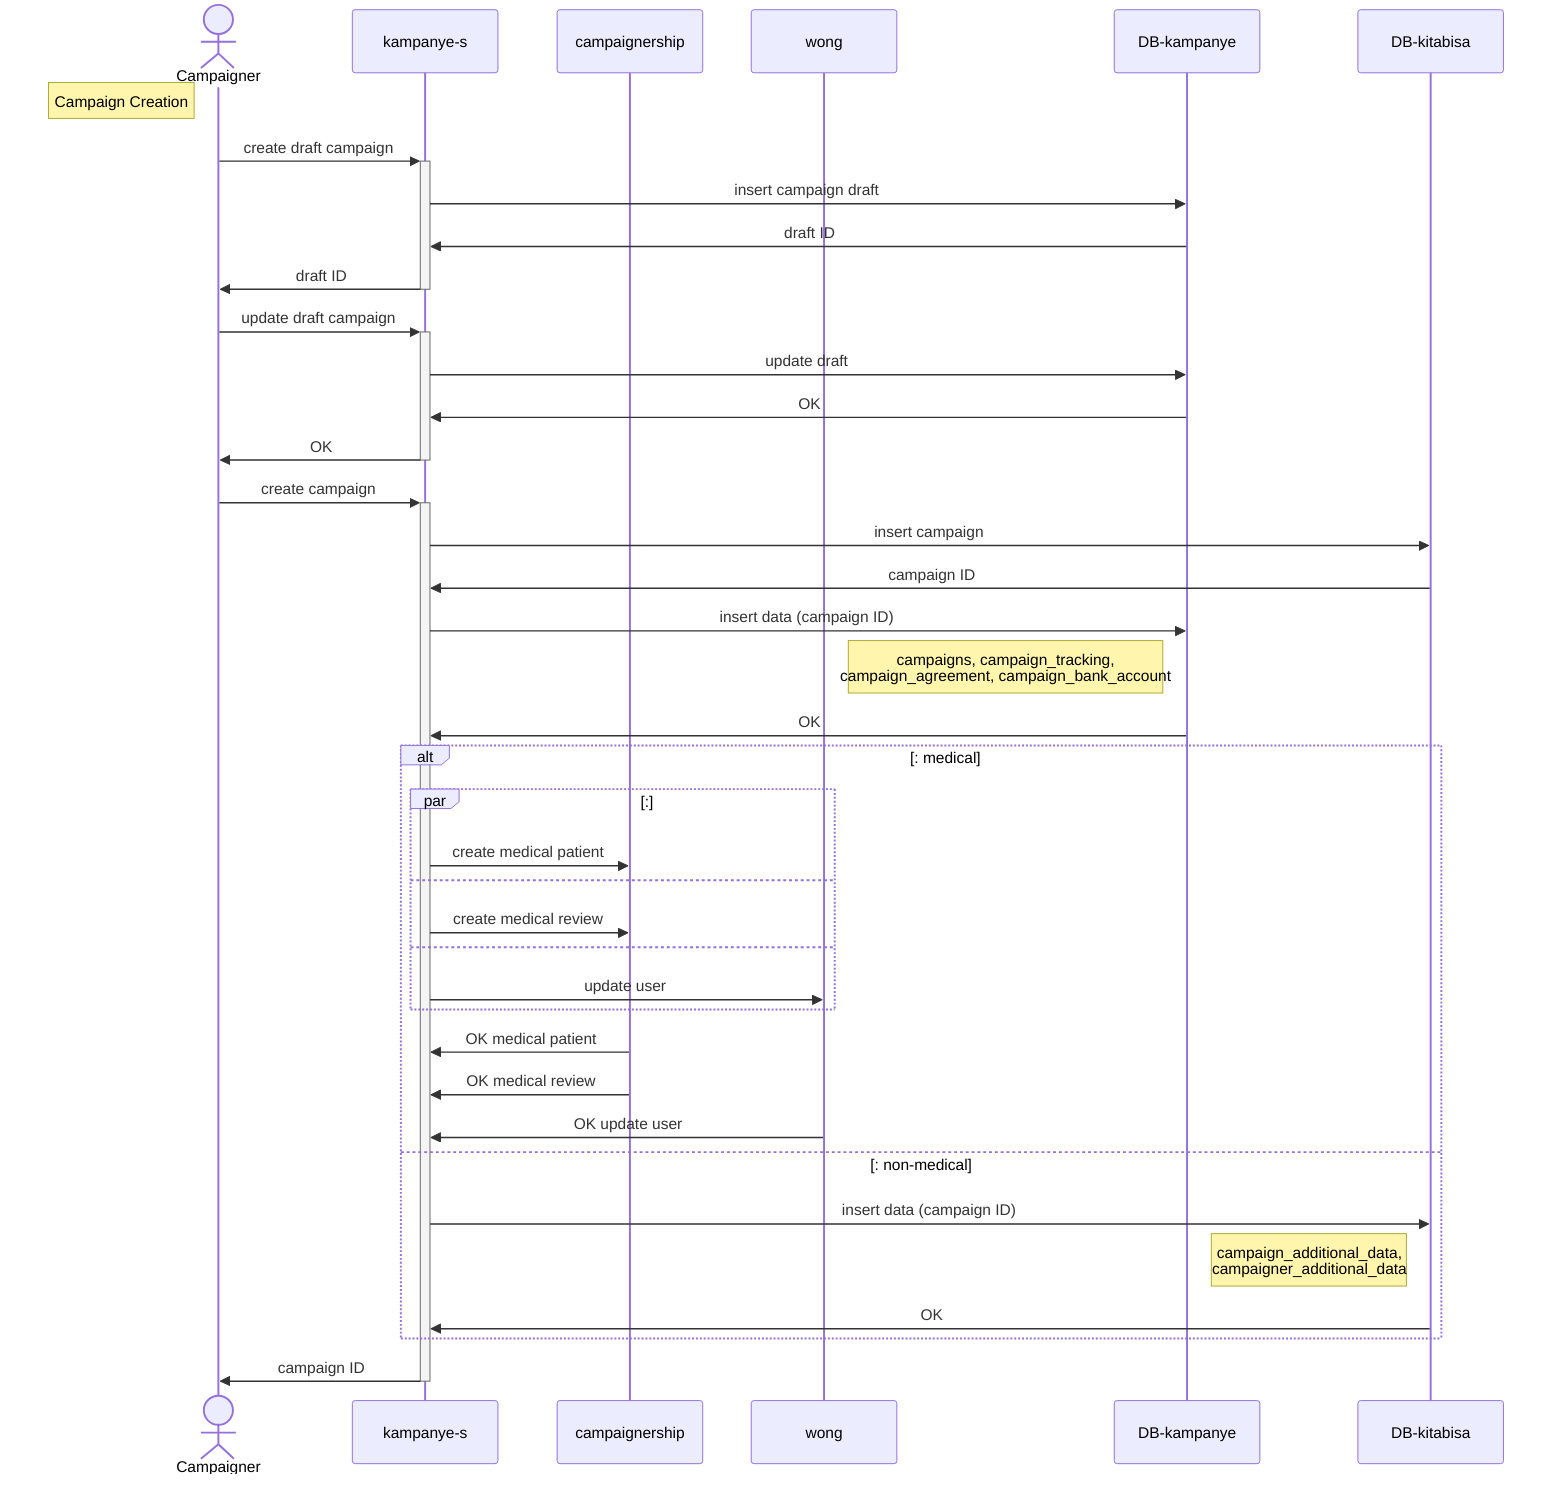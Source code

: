 sequenceDiagram
    actor c as Campaigner
    
    participant k as kampanye-s
    participant cs as campaignership
    participant w as wong

    participant db as DB-kampanye
    participant dbm as DB-kitabisa
    note left of c: Campaign Creation

    c->>+k: create draft campaign
    k->>db: insert campaign draft
    db->>k: draft ID
    k->>c: draft ID
    deactivate k

    c->>+k: update draft campaign
    k->>db: update draft
    db->>k: OK
    k->>c: OK
    deactivate k

    c->>+k: create campaign
    k->>dbm: insert campaign
    dbm->>k: campaign ID
    k->>db: insert data (campaign ID)
    note left of db: campaigns, campaign_tracking, <br>campaign_agreement, campaign_bank_account
    db->>k: OK
    alt: medical
    par: 
    k->>cs: create medical patient
    and
    k->>cs: create medical review
    and
    k->>w: update user
    end
    cs->>k: OK medical patient
    cs->>k: OK medical review
    w->>k: OK update user
    else: non-medical
    k->>dbm: insert data (campaign ID)
    note left of dbm: campaign_additional_data, <br>campaigner_additional_data
    dbm->>k: OK
    end
    k->>c: campaign ID
    deactivate k
